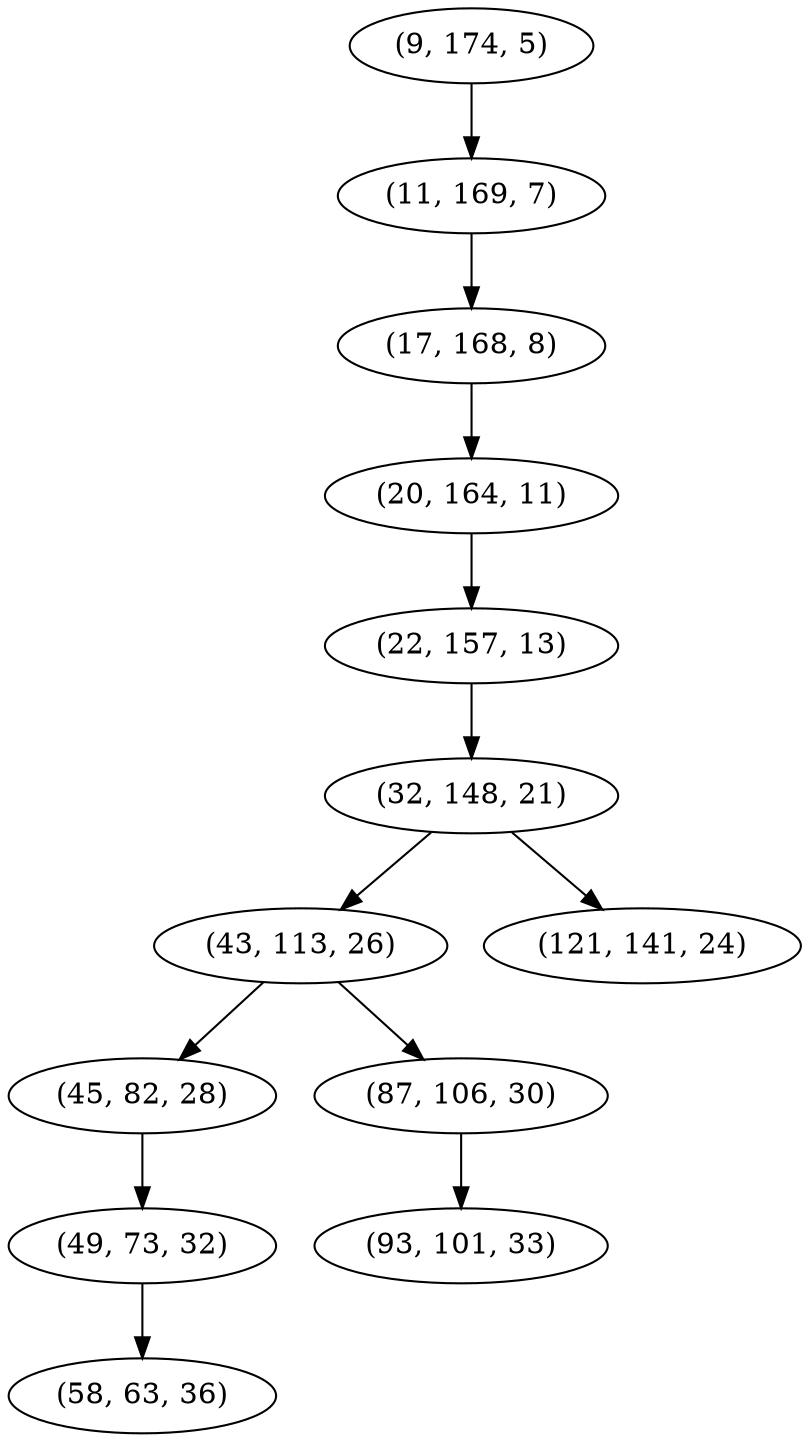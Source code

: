 digraph tree {
    "(9, 174, 5)";
    "(11, 169, 7)";
    "(17, 168, 8)";
    "(20, 164, 11)";
    "(22, 157, 13)";
    "(32, 148, 21)";
    "(43, 113, 26)";
    "(45, 82, 28)";
    "(49, 73, 32)";
    "(58, 63, 36)";
    "(87, 106, 30)";
    "(93, 101, 33)";
    "(121, 141, 24)";
    "(9, 174, 5)" -> "(11, 169, 7)";
    "(11, 169, 7)" -> "(17, 168, 8)";
    "(17, 168, 8)" -> "(20, 164, 11)";
    "(20, 164, 11)" -> "(22, 157, 13)";
    "(22, 157, 13)" -> "(32, 148, 21)";
    "(32, 148, 21)" -> "(43, 113, 26)";
    "(32, 148, 21)" -> "(121, 141, 24)";
    "(43, 113, 26)" -> "(45, 82, 28)";
    "(43, 113, 26)" -> "(87, 106, 30)";
    "(45, 82, 28)" -> "(49, 73, 32)";
    "(49, 73, 32)" -> "(58, 63, 36)";
    "(87, 106, 30)" -> "(93, 101, 33)";
}
